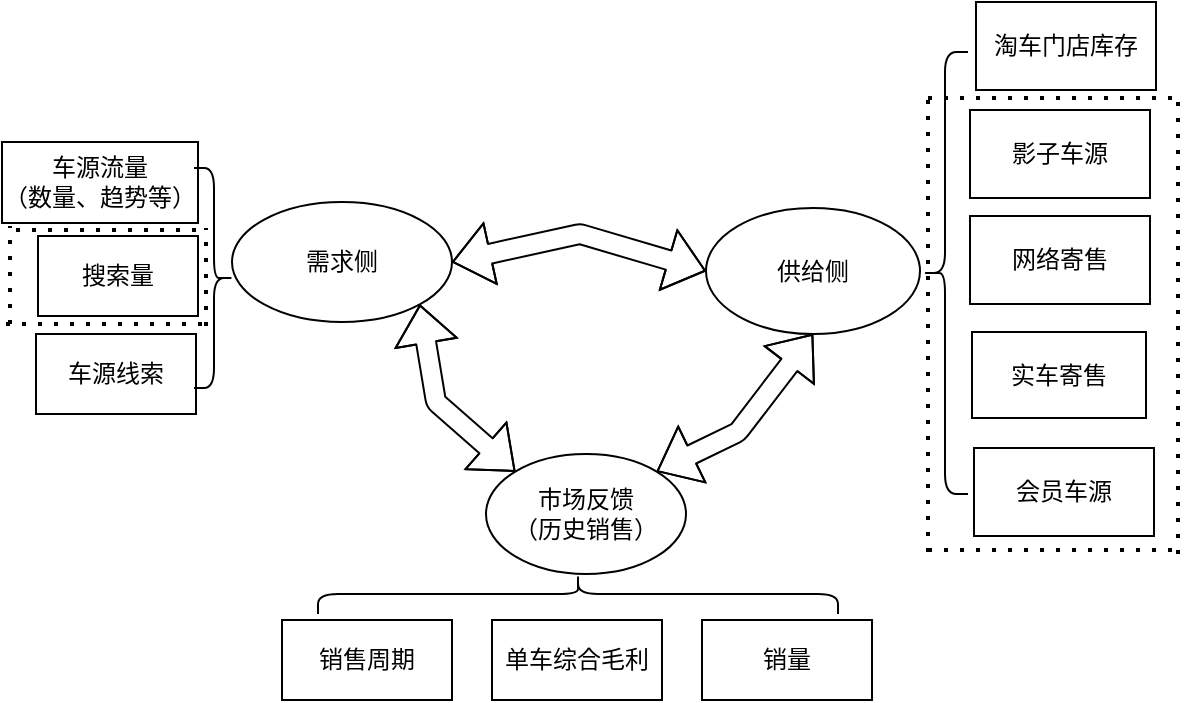 <mxfile version="14.1.8" type="github">
  <diagram id="h2JnVIzkqxwsIQfDxEsc" name="Page-1">
    <mxGraphModel dx="1046" dy="490" grid="0" gridSize="10" guides="0" tooltips="1" connect="1" arrows="1" fold="1" page="1" pageScale="2" pageWidth="827" pageHeight="1169" math="0" shadow="0">
      <root>
        <mxCell id="0" />
        <mxCell id="1" parent="0" />
        <mxCell id="4rzljkEA9-k4ee4jPkZl-1" value="需求侧" style="ellipse;whiteSpace=wrap;html=1;" parent="1" vertex="1">
          <mxGeometry x="324" y="259" width="110" height="60" as="geometry" />
        </mxCell>
        <mxCell id="4rzljkEA9-k4ee4jPkZl-2" value="市场反馈&lt;br&gt;（历史销售）" style="ellipse;whiteSpace=wrap;html=1;" parent="1" vertex="1">
          <mxGeometry x="451" y="385" width="100" height="60" as="geometry" />
        </mxCell>
        <mxCell id="4rzljkEA9-k4ee4jPkZl-3" value="车源线索" style="rounded=0;whiteSpace=wrap;html=1;" parent="1" vertex="1">
          <mxGeometry x="226" y="325" width="80" height="40" as="geometry" />
        </mxCell>
        <mxCell id="4rzljkEA9-k4ee4jPkZl-4" value="车源流量&lt;br&gt;（数量、趋势等）" style="rounded=0;whiteSpace=wrap;html=1;" parent="1" vertex="1">
          <mxGeometry x="209" y="229" width="98" height="40.5" as="geometry" />
        </mxCell>
        <mxCell id="4rzljkEA9-k4ee4jPkZl-9" value="销量" style="rounded=0;whiteSpace=wrap;html=1;" parent="1" vertex="1">
          <mxGeometry x="559" y="468" width="85" height="40" as="geometry" />
        </mxCell>
        <mxCell id="4rzljkEA9-k4ee4jPkZl-10" value="单车综合毛利" style="rounded=0;whiteSpace=wrap;html=1;" parent="1" vertex="1">
          <mxGeometry x="454" y="468" width="85" height="40" as="geometry" />
        </mxCell>
        <mxCell id="4rzljkEA9-k4ee4jPkZl-11" value="销售周期" style="rounded=0;whiteSpace=wrap;html=1;" parent="1" vertex="1">
          <mxGeometry x="349" y="468" width="85" height="40" as="geometry" />
        </mxCell>
        <mxCell id="DKgyzTSYNXg1ywMiP4eZ-1" value="供给侧" style="ellipse;whiteSpace=wrap;html=1;" parent="1" vertex="1">
          <mxGeometry x="561" y="262" width="107" height="63" as="geometry" />
        </mxCell>
        <mxCell id="DKgyzTSYNXg1ywMiP4eZ-2" value="淘车门店库存" style="rounded=0;whiteSpace=wrap;html=1;" parent="1" vertex="1">
          <mxGeometry x="696" y="159" width="90" height="44" as="geometry" />
        </mxCell>
        <mxCell id="DKgyzTSYNXg1ywMiP4eZ-3" value="会员车源" style="rounded=0;whiteSpace=wrap;html=1;" parent="1" vertex="1">
          <mxGeometry x="695" y="382" width="90" height="44" as="geometry" />
        </mxCell>
        <mxCell id="DKgyzTSYNXg1ywMiP4eZ-4" value="影子车源" style="rounded=0;whiteSpace=wrap;html=1;" parent="1" vertex="1">
          <mxGeometry x="693" y="213" width="90" height="44" as="geometry" />
        </mxCell>
        <mxCell id="DKgyzTSYNXg1ywMiP4eZ-8" value="网络寄售" style="rounded=0;whiteSpace=wrap;html=1;" parent="1" vertex="1">
          <mxGeometry x="693" y="266" width="90" height="44" as="geometry" />
        </mxCell>
        <mxCell id="DKgyzTSYNXg1ywMiP4eZ-18" value="实车寄售" style="rounded=0;whiteSpace=wrap;html=1;" parent="1" vertex="1">
          <mxGeometry x="694" y="324" width="87" height="43" as="geometry" />
        </mxCell>
        <mxCell id="DKgyzTSYNXg1ywMiP4eZ-25" value="" style="shape=flexArrow;endArrow=classic;startArrow=classic;html=1;entryX=0;entryY=0.5;entryDx=0;entryDy=0;exitX=1;exitY=0.5;exitDx=0;exitDy=0;" parent="1" source="4rzljkEA9-k4ee4jPkZl-1" target="DKgyzTSYNXg1ywMiP4eZ-1" edge="1">
          <mxGeometry width="50" height="50" relative="1" as="geometry">
            <mxPoint x="399" y="286" as="sourcePoint" />
            <mxPoint x="476.5" y="242" as="targetPoint" />
            <Array as="points">
              <mxPoint x="498" y="275" />
            </Array>
          </mxGeometry>
        </mxCell>
        <mxCell id="DKgyzTSYNXg1ywMiP4eZ-28" value="" style="shape=flexArrow;endArrow=classic;startArrow=classic;html=1;entryX=0;entryY=0;entryDx=0;entryDy=0;exitX=1;exitY=1;exitDx=0;exitDy=0;" parent="1" source="4rzljkEA9-k4ee4jPkZl-1" target="4rzljkEA9-k4ee4jPkZl-2" edge="1">
          <mxGeometry width="50" height="50" relative="1" as="geometry">
            <mxPoint x="444" y="299" as="sourcePoint" />
            <mxPoint x="571" y="301" as="targetPoint" />
            <Array as="points">
              <mxPoint x="426" y="359" />
            </Array>
          </mxGeometry>
        </mxCell>
        <mxCell id="DKgyzTSYNXg1ywMiP4eZ-29" value="" style="shape=flexArrow;endArrow=classic;startArrow=classic;html=1;entryX=0.5;entryY=1;entryDx=0;entryDy=0;exitX=1;exitY=0;exitDx=0;exitDy=0;" parent="1" source="4rzljkEA9-k4ee4jPkZl-2" target="DKgyzTSYNXg1ywMiP4eZ-1" edge="1">
          <mxGeometry width="50" height="50" relative="1" as="geometry">
            <mxPoint x="454" y="309" as="sourcePoint" />
            <mxPoint x="581" y="311" as="targetPoint" />
            <Array as="points">
              <mxPoint x="577" y="374" />
            </Array>
          </mxGeometry>
        </mxCell>
        <mxCell id="DKgyzTSYNXg1ywMiP4eZ-30" value="" style="shape=curlyBracket;whiteSpace=wrap;html=1;rounded=1;rotation=90;" parent="1" vertex="1">
          <mxGeometry x="487" y="325" width="20" height="260" as="geometry" />
        </mxCell>
        <mxCell id="DKgyzTSYNXg1ywMiP4eZ-31" value="" style="shape=curlyBracket;whiteSpace=wrap;html=1;rounded=1;" parent="1" vertex="1">
          <mxGeometry x="669" y="184" width="23" height="221" as="geometry" />
        </mxCell>
        <mxCell id="DKgyzTSYNXg1ywMiP4eZ-32" value="" style="shape=curlyBracket;whiteSpace=wrap;html=1;rounded=1;rotation=-180;" parent="1" vertex="1">
          <mxGeometry x="305" y="242" width="20" height="110" as="geometry" />
        </mxCell>
        <mxCell id="qvE1DPQwKhjnJPEe9cQu-2" value="" style="endArrow=none;dashed=1;html=1;dashPattern=1 3;strokeWidth=2;" parent="1" edge="1">
          <mxGeometry width="50" height="50" relative="1" as="geometry">
            <mxPoint x="672" y="434" as="sourcePoint" />
            <mxPoint x="672" y="205" as="targetPoint" />
          </mxGeometry>
        </mxCell>
        <mxCell id="qvE1DPQwKhjnJPEe9cQu-3" value="" style="endArrow=none;dashed=1;html=1;dashPattern=1 3;strokeWidth=2;" parent="1" edge="1">
          <mxGeometry width="50" height="50" relative="1" as="geometry">
            <mxPoint x="672" y="433" as="sourcePoint" />
            <mxPoint x="797" y="433" as="targetPoint" />
          </mxGeometry>
        </mxCell>
        <mxCell id="qvE1DPQwKhjnJPEe9cQu-4" value="" style="endArrow=none;dashed=1;html=1;dashPattern=1 3;strokeWidth=2;" parent="1" edge="1">
          <mxGeometry width="50" height="50" relative="1" as="geometry">
            <mxPoint x="797" y="435" as="sourcePoint" />
            <mxPoint x="797" y="206" as="targetPoint" />
          </mxGeometry>
        </mxCell>
        <mxCell id="qvE1DPQwKhjnJPEe9cQu-6" value="" style="endArrow=none;dashed=1;html=1;dashPattern=1 3;strokeWidth=2;" parent="1" edge="1">
          <mxGeometry width="50" height="50" relative="1" as="geometry">
            <mxPoint x="672" y="207" as="sourcePoint" />
            <mxPoint x="797" y="207" as="targetPoint" />
          </mxGeometry>
        </mxCell>
        <mxCell id="YF1DhfX-Kx2zVQ6WggtQ-1" value="搜索量" style="rounded=0;whiteSpace=wrap;html=1;" vertex="1" parent="1">
          <mxGeometry x="227" y="276" width="80" height="40" as="geometry" />
        </mxCell>
        <mxCell id="YF1DhfX-Kx2zVQ6WggtQ-2" value="" style="endArrow=none;dashed=1;html=1;dashPattern=1 3;strokeWidth=2;" edge="1" parent="1">
          <mxGeometry width="50" height="50" relative="1" as="geometry">
            <mxPoint x="213" y="320" as="sourcePoint" />
            <mxPoint x="213" y="271" as="targetPoint" />
          </mxGeometry>
        </mxCell>
        <mxCell id="YF1DhfX-Kx2zVQ6WggtQ-3" value="" style="endArrow=none;dashed=1;html=1;dashPattern=1 3;strokeWidth=2;" edge="1" parent="1">
          <mxGeometry width="50" height="50" relative="1" as="geometry">
            <mxPoint x="216" y="273" as="sourcePoint" />
            <mxPoint x="312" y="273" as="targetPoint" />
          </mxGeometry>
        </mxCell>
        <mxCell id="YF1DhfX-Kx2zVQ6WggtQ-4" value="" style="endArrow=none;dashed=1;html=1;dashPattern=1 3;strokeWidth=2;" edge="1" parent="1">
          <mxGeometry width="50" height="50" relative="1" as="geometry">
            <mxPoint x="309" y="320" as="sourcePoint" />
            <mxPoint x="211" y="320" as="targetPoint" />
          </mxGeometry>
        </mxCell>
        <mxCell id="YF1DhfX-Kx2zVQ6WggtQ-5" value="" style="endArrow=none;dashed=1;html=1;dashPattern=1 3;strokeWidth=2;" edge="1" parent="1">
          <mxGeometry width="50" height="50" relative="1" as="geometry">
            <mxPoint x="311" y="321" as="sourcePoint" />
            <mxPoint x="311" y="272" as="targetPoint" />
          </mxGeometry>
        </mxCell>
      </root>
    </mxGraphModel>
  </diagram>
</mxfile>
